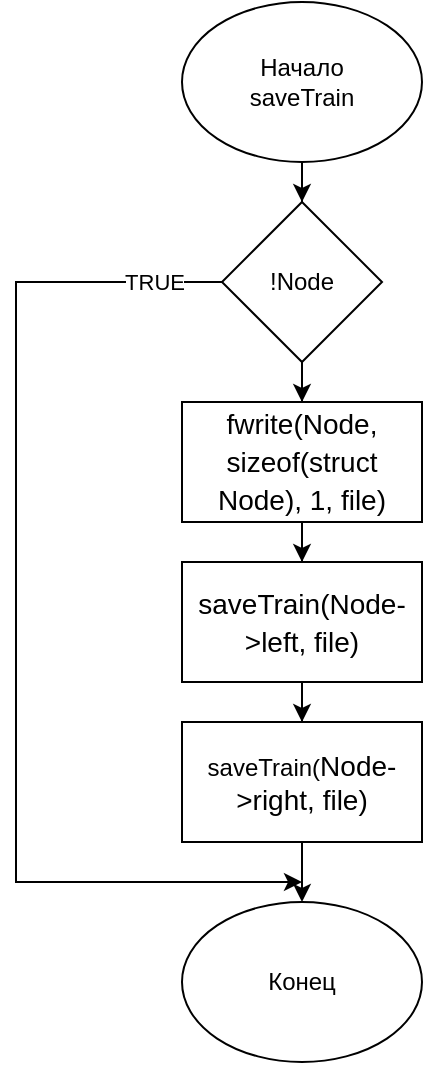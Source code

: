 <mxfile version="21.3.0" type="device">
  <diagram name="Страница 1" id="Z7M5KJkB4yBshjWYdyLk">
    <mxGraphModel dx="2074" dy="1148" grid="1" gridSize="10" guides="1" tooltips="1" connect="1" arrows="1" fold="1" page="1" pageScale="1" pageWidth="827" pageHeight="1169" math="0" shadow="0">
      <root>
        <mxCell id="0" />
        <mxCell id="1" parent="0" />
        <mxCell id="7wjCR5Gk3iRDU4_k2k7Y-3" style="edgeStyle=orthogonalEdgeStyle;rounded=0;orthogonalLoop=1;jettySize=auto;html=1;" edge="1" parent="1" source="7wjCR5Gk3iRDU4_k2k7Y-1" target="7wjCR5Gk3iRDU4_k2k7Y-2">
          <mxGeometry relative="1" as="geometry" />
        </mxCell>
        <mxCell id="7wjCR5Gk3iRDU4_k2k7Y-1" value="Начало&lt;br&gt;saveTrain" style="ellipse;whiteSpace=wrap;html=1;" vertex="1" parent="1">
          <mxGeometry x="354" y="20" width="120" height="80" as="geometry" />
        </mxCell>
        <mxCell id="7wjCR5Gk3iRDU4_k2k7Y-5" style="edgeStyle=orthogonalEdgeStyle;rounded=0;orthogonalLoop=1;jettySize=auto;html=1;entryX=0.5;entryY=0;entryDx=0;entryDy=0;" edge="1" parent="1" source="7wjCR5Gk3iRDU4_k2k7Y-2" target="7wjCR5Gk3iRDU4_k2k7Y-4">
          <mxGeometry relative="1" as="geometry" />
        </mxCell>
        <mxCell id="7wjCR5Gk3iRDU4_k2k7Y-12" value="TRUE" style="edgeStyle=orthogonalEdgeStyle;rounded=0;orthogonalLoop=1;jettySize=auto;html=1;" edge="1" parent="1" source="7wjCR5Gk3iRDU4_k2k7Y-2">
          <mxGeometry x="-0.875" relative="1" as="geometry">
            <mxPoint x="414" y="460" as="targetPoint" />
            <Array as="points">
              <mxPoint x="271" y="160" />
            </Array>
            <mxPoint as="offset" />
          </mxGeometry>
        </mxCell>
        <mxCell id="7wjCR5Gk3iRDU4_k2k7Y-2" value="!Node" style="rhombus;whiteSpace=wrap;html=1;" vertex="1" parent="1">
          <mxGeometry x="374" y="120" width="80" height="80" as="geometry" />
        </mxCell>
        <mxCell id="7wjCR5Gk3iRDU4_k2k7Y-7" style="edgeStyle=orthogonalEdgeStyle;rounded=0;orthogonalLoop=1;jettySize=auto;html=1;entryX=0.5;entryY=0;entryDx=0;entryDy=0;" edge="1" parent="1" source="7wjCR5Gk3iRDU4_k2k7Y-4" target="7wjCR5Gk3iRDU4_k2k7Y-6">
          <mxGeometry relative="1" as="geometry" />
        </mxCell>
        <mxCell id="7wjCR5Gk3iRDU4_k2k7Y-4" value="&lt;div style=&quot;font-size: 14px; line-height: 19px;&quot;&gt;&lt;span style=&quot;background-color: rgb(255, 255, 255);&quot;&gt;fwrite(Node, sizeof(struct Node), 1, file)&lt;/span&gt;&lt;/div&gt;" style="rounded=0;whiteSpace=wrap;html=1;" vertex="1" parent="1">
          <mxGeometry x="354" y="220" width="120" height="60" as="geometry" />
        </mxCell>
        <mxCell id="7wjCR5Gk3iRDU4_k2k7Y-9" style="edgeStyle=orthogonalEdgeStyle;rounded=0;orthogonalLoop=1;jettySize=auto;html=1;entryX=0.5;entryY=0;entryDx=0;entryDy=0;" edge="1" parent="1" source="7wjCR5Gk3iRDU4_k2k7Y-6" target="7wjCR5Gk3iRDU4_k2k7Y-8">
          <mxGeometry relative="1" as="geometry" />
        </mxCell>
        <mxCell id="7wjCR5Gk3iRDU4_k2k7Y-6" value="&lt;div style=&quot;font-size: 14px; line-height: 19px;&quot;&gt;&lt;span style=&quot;background-color: rgb(255, 255, 255);&quot;&gt;saveTrain(Node-&amp;gt;left, file)&lt;/span&gt;&lt;/div&gt;" style="rounded=0;whiteSpace=wrap;html=1;" vertex="1" parent="1">
          <mxGeometry x="354" y="300" width="120" height="60" as="geometry" />
        </mxCell>
        <mxCell id="7wjCR5Gk3iRDU4_k2k7Y-11" style="edgeStyle=orthogonalEdgeStyle;rounded=0;orthogonalLoop=1;jettySize=auto;html=1;" edge="1" parent="1" source="7wjCR5Gk3iRDU4_k2k7Y-8" target="7wjCR5Gk3iRDU4_k2k7Y-10">
          <mxGeometry relative="1" as="geometry" />
        </mxCell>
        <mxCell id="7wjCR5Gk3iRDU4_k2k7Y-8" value="saveTrain(&lt;span style=&quot;font-size: 14px; background-color: rgb(255, 255, 255);&quot;&gt;Node&lt;/span&gt;&lt;span style=&quot;font-size: 14px; background-color: rgb(255, 255, 255);&quot;&gt;-&amp;gt;right&lt;/span&gt;&lt;span style=&quot;font-size: 14px; background-color: rgb(255, 255, 255);&quot;&gt;,&amp;nbsp;&lt;/span&gt;&lt;span style=&quot;font-size: 14px; background-color: rgb(255, 255, 255);&quot;&gt;file&lt;/span&gt;&lt;span style=&quot;font-size: 14px; background-color: rgb(255, 255, 255);&quot;&gt;)&lt;/span&gt;" style="rounded=0;whiteSpace=wrap;html=1;" vertex="1" parent="1">
          <mxGeometry x="354" y="380" width="120" height="60" as="geometry" />
        </mxCell>
        <mxCell id="7wjCR5Gk3iRDU4_k2k7Y-10" value="Конец" style="ellipse;whiteSpace=wrap;html=1;" vertex="1" parent="1">
          <mxGeometry x="354" y="470" width="120" height="80" as="geometry" />
        </mxCell>
      </root>
    </mxGraphModel>
  </diagram>
</mxfile>
